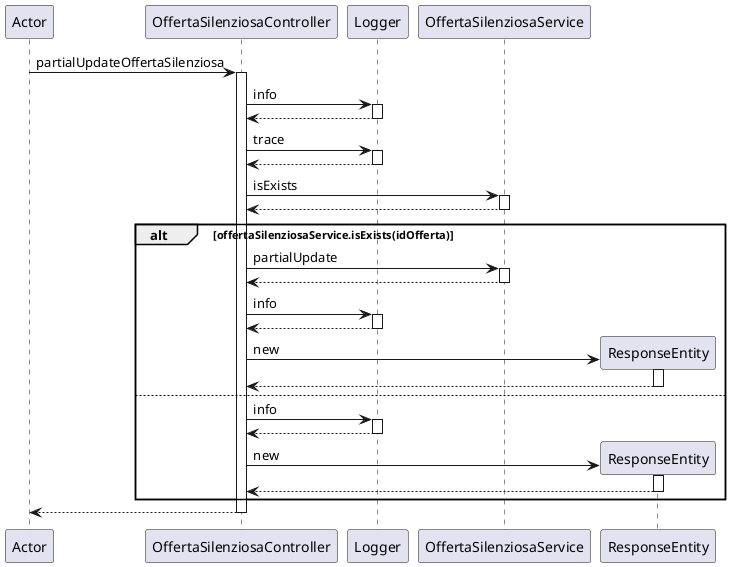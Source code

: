 @startuml
participant Actor
Actor -> OffertaSilenziosaController : partialUpdateOffertaSilenziosa
activate OffertaSilenziosaController
OffertaSilenziosaController -> Logger : info
activate Logger
Logger --> OffertaSilenziosaController
deactivate Logger
OffertaSilenziosaController -> Logger : trace
activate Logger
Logger --> OffertaSilenziosaController
deactivate Logger
OffertaSilenziosaController -> OffertaSilenziosaService : isExists
activate OffertaSilenziosaService
OffertaSilenziosaService --> OffertaSilenziosaController
deactivate OffertaSilenziosaService
alt offertaSilenziosaService.isExists(idOfferta)
OffertaSilenziosaController -> OffertaSilenziosaService : partialUpdate
activate OffertaSilenziosaService
OffertaSilenziosaService --> OffertaSilenziosaController
deactivate OffertaSilenziosaService
OffertaSilenziosaController -> Logger : info
activate Logger
Logger --> OffertaSilenziosaController
deactivate Logger
create ResponseEntity
OffertaSilenziosaController -> ResponseEntity : new
activate ResponseEntity
ResponseEntity --> OffertaSilenziosaController
deactivate ResponseEntity
else 
OffertaSilenziosaController -> Logger : info
activate Logger
Logger --> OffertaSilenziosaController
deactivate Logger
create ResponseEntity
OffertaSilenziosaController -> ResponseEntity : new
activate ResponseEntity
ResponseEntity --> OffertaSilenziosaController
deactivate ResponseEntity
end
return
@enduml